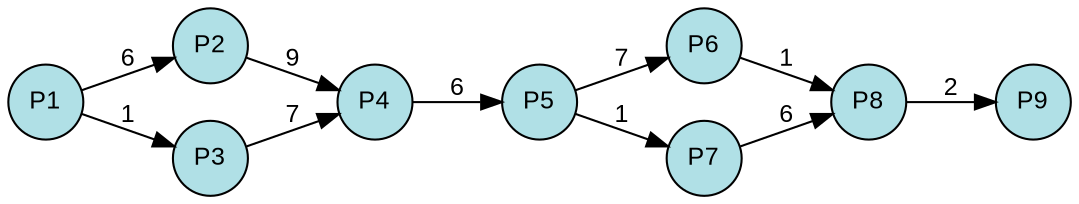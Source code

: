 digraph {
  splines=true;
node [margin=0 fontname=arial fontcolor=black fontsize=12 shape=circle width=0.5 fixedsize=true style=filled fillcolor=powderblue]
  1 [label="P1"]
  2 [label="P2"]
  3 [label="P3"]
  4 [label="P4"]
  5 [label="P5"]
  6 [label="P6"]
  7 [label="P7"]
  8 [label="P8"]
  9 [label="P9"]
rankdir=LR
edge [margin=0 fontname=arial fontcolor=black fontsize=12]
	1 -> 2 [label="6"]
	1 -> 3 [label="1"]
	2 -> 4 [label="9"]
	3 -> 4 [label="7"]
	4 -> 5 [label="6"]
	5 -> 6 [label="7"]
	5 -> 7 [label="1"]
	6 -> 8 [label="1"]
	7 -> 8 [label="6"]
	8 -> 9 [label="2"]
	{rank=same  1 }
	{rank=same  2, 3 }
	{rank=same  4 }
	{rank=same  5 }
	{rank=same  6, 7 }
	{rank=same  8 }
	{rank=same  9 }
} 
